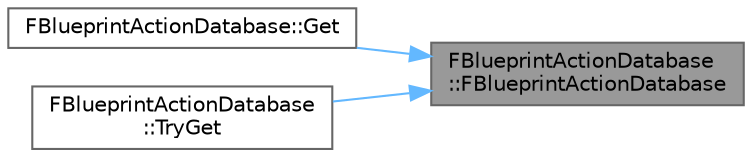 digraph "FBlueprintActionDatabase::FBlueprintActionDatabase"
{
 // INTERACTIVE_SVG=YES
 // LATEX_PDF_SIZE
  bgcolor="transparent";
  edge [fontname=Helvetica,fontsize=10,labelfontname=Helvetica,labelfontsize=10];
  node [fontname=Helvetica,fontsize=10,shape=box,height=0.2,width=0.4];
  rankdir="RL";
  Node1 [id="Node000001",label="FBlueprintActionDatabase\l::FBlueprintActionDatabase",height=0.2,width=0.4,color="gray40", fillcolor="grey60", style="filled", fontcolor="black",tooltip="Private constructor for singleton purposes."];
  Node1 -> Node2 [id="edge1_Node000001_Node000002",dir="back",color="steelblue1",style="solid",tooltip=" "];
  Node2 [id="Node000002",label="FBlueprintActionDatabase::Get",height=0.2,width=0.4,color="grey40", fillcolor="white", style="filled",URL="$d1/d57/classFBlueprintActionDatabase.html#acf5f7f6f9067bebb458482f8d0914840",tooltip="Getter to access the database singleton."];
  Node1 -> Node3 [id="edge2_Node000001_Node000003",dir="back",color="steelblue1",style="solid",tooltip=" "];
  Node3 [id="Node000003",label="FBlueprintActionDatabase\l::TryGet",height=0.2,width=0.4,color="grey40", fillcolor="white", style="filled",URL="$d1/d57/classFBlueprintActionDatabase.html#a898f4b5d7823a04efd849b826bd6c93c",tooltip="Getter to access the datbase singleton, will return null if the database has not been initialized."];
}
